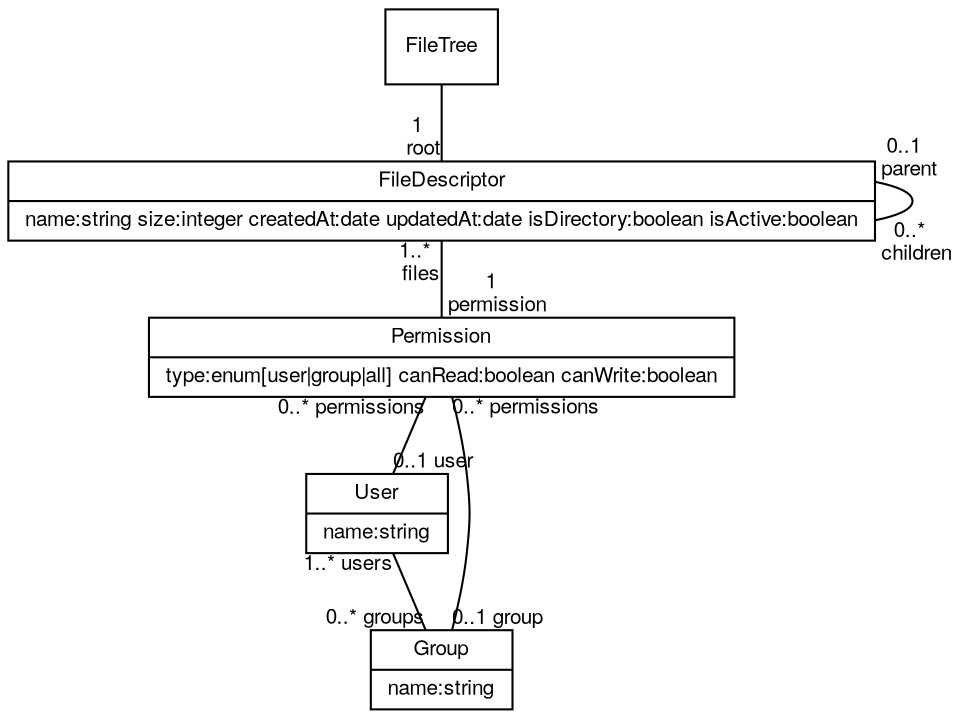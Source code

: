 # # FileSystem Entity-Relation Diagram

graph FileSystem {
# ## General Config
fontname = "Helvetica Neue"
fontsize = 10

node [
  fontname = "Helvetica Neue"
  fontsize = 10
  shape = "record"
]

edge [
  fontname = "Helvetica Neue"
  fontsize = 10
  weight = 0.1
]

# ## Entities
FileTree

FileDescriptor [
  label = "{FileDescriptor|name:string
                           size:integer
                           createdAt:date
                           updatedAt:date
                           isDirectory:boolean
                           isActive:boolean}"
]

Permission [
  label = "{Permission|type:enum[user\|group\|all]
                       canRead:boolean
                       canWrite:boolean}"
]

User [
  label = "{User|name:string}"
]

Group [
  label = "{Group|name:string}"
]

# ## Relations

FileTree -- FileDescriptor [
  headlabel = "1 \n root"
]

FileDescriptor -- FileDescriptor [
  taillabel = "0..1 \n parent"
  headlabel = "0..* \n children"
]

FileDescriptor -- Permission [
  taillabel = "1..* \n files"
  headlabel = "1 \n permission"
]

Permission -- User [
  taillabel = "0..* permissions"
  headlabel = "0..1 user"
]

Permission -- Group [
  taillabel = "0..* permissions"
  headlabel = "0..1 group"
]

User -- Group [
  taillabel = "1..* users"
  headlabel = "0..* groups"
]

}
